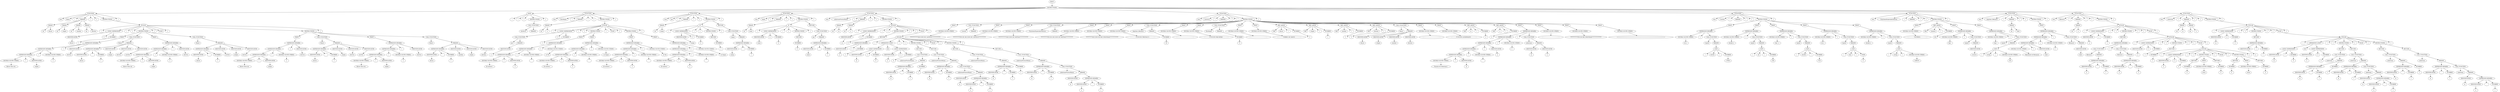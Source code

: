 digraph {
n0[label="ROOT"];
n1[label="INSTRUCTIONS"];
n0->n1;
n2[label="FUNCTION"];
n1->n2;
n3[label="func"];
n2->n3;
n4[label="Hanoi"];
n2->n4;
n5[label="("];
n2->n5;
n6[label="PARAMS"];
n2->n6;
n7[label="PARAM"];
n6->n7;
n8[label="int"];
n7->n8;
n9[label="discos"];
n7->n9;
n10[label="PARAM"];
n6->n10;
n11[label="int"];
n10->n11;
n12[label="origen"];
n10->n12;
n13[label="PARAM"];
n6->n13;
n14[label="int"];
n13->n14;
n15[label="auxiliar"];
n13->n15;
n16[label="PARAM"];
n6->n16;
n17[label="int"];
n16->n17;
n18[label="destino"];
n16->n18;
n19[label=")"];
n2->n19;
n20[label="{"];
n2->n20;
n21[label="INSTRUCTIONS"];
n2->n21;
n22[label="IF-ELSE"];
n21->n22;
n23[label="("];
n22->n23;
n24[label="LOGIC EXPRESSION"];
n22->n24;
n25[label="IDENTIFICATOR"];
n24->n25;
n26[label="discos"];
n25->n26;
n27[label="=="];
n24->n27;
n28[label="NUMBER"];
n24->n28;
n29[label="1"];
n28->n29;
n30[label=")"];
n22->n30;
n31[label="{"];
n22->n31;
n32[label="INSTRUCTIONS"];
n22->n32;
n33[label="PRINT"];
n32->n33;
n34[label="EXPRESION BINARIA"];
n33->n34;
n35[label="EXPRESION BINARIA"];
n34->n35;
n36[label="EXPRESION BINARIA"];
n35->n36;
n37[label="DOUBLE QUOTE STRING"];
n36->n37;
n38[label="Mover disco de "];
n37->n38;
n39[label="+"];
n36->n39;
n40[label="IDENTIFICATOR"];
n36->n40;
n41[label="origen"];
n40->n41;
n42[label="+"];
n35->n42;
n43[label="DOUBLE QUOTE STRING"];
n35->n43;
n44[label=" a "];
n43->n44;
n45[label="+"];
n34->n45;
n46[label="IDENTIFICATOR"];
n34->n46;
n47[label="destino"];
n46->n47;
n48[label="CALL FUNCTION"];
n32->n48;
n49[label="Hanoi"];
n48->n49;
n50[label="PARAMS"];
n48->n50;
n51[label="EXPRESION BINARIA"];
n50->n51;
n52[label="IDENTIFICATOR"];
n51->n52;
n53[label="discos"];
n52->n53;
n54[label="-"];
n51->n54;
n55[label="NUMBER"];
n51->n55;
n56[label="1"];
n55->n56;
n57[label="IDENTIFICATOR"];
n50->n57;
n58[label="origen"];
n57->n58;
n59[label="IDENTIFICATOR"];
n50->n59;
n60[label="destino"];
n59->n60;
n61[label="IDENTIFICATOR"];
n50->n61;
n62[label="auxiliar"];
n61->n62;
n63[label="PRINT"];
n32->n63;
n64[label="EXPRESION BINARIA"];
n63->n64;
n65[label="EXPRESION BINARIA"];
n64->n65;
n66[label="EXPRESION BINARIA"];
n65->n66;
n67[label="DOUBLE QUOTE STRING"];
n66->n67;
n68[label="Mover disco de "];
n67->n68;
n69[label="+"];
n66->n69;
n70[label="IDENTIFICATOR"];
n66->n70;
n71[label="origen"];
n70->n71;
n72[label="+"];
n65->n72;
n73[label="DOUBLE QUOTE STRING"];
n65->n73;
n74[label=" a "];
n73->n74;
n75[label="+"];
n64->n75;
n76[label="IDENTIFICATOR"];
n64->n76;
n77[label="destino"];
n76->n77;
n78[label="CALL FUNCTION"];
n32->n78;
n79[label="Hanoi"];
n78->n79;
n80[label="PARAMS"];
n78->n80;
n81[label="EXPRESION BINARIA"];
n80->n81;
n82[label="IDENTIFICATOR"];
n81->n82;
n83[label="discos"];
n82->n83;
n84[label="-"];
n81->n84;
n85[label="NUMBER"];
n81->n85;
n86[label="1"];
n85->n86;
n87[label="IDENTIFICATOR"];
n80->n87;
n88[label="auxiliar"];
n87->n88;
n89[label="IDENTIFICATOR"];
n80->n89;
n90[label="origen"];
n89->n90;
n91[label="IDENTIFICATOR"];
n80->n91;
n92[label="destino"];
n91->n92;
n93[label="}"];
n22->n93;
n94[label="ELSE"];
n22->n94;
n95[label="{"];
n22->n95;
n96[label="INSTRUCTIONS"];
n22->n96;
n97[label="PRINT"];
n96->n97;
n98[label="EXPRESION BINARIA"];
n97->n98;
n99[label="EXPRESION BINARIA"];
n98->n99;
n100[label="EXPRESION BINARIA"];
n99->n100;
n101[label="DOUBLE QUOTE STRING"];
n100->n101;
n102[label="Mover disco de "];
n101->n102;
n103[label="+"];
n100->n103;
n104[label="IDENTIFICATOR"];
n100->n104;
n105[label="origen"];
n104->n105;
n106[label="+"];
n99->n106;
n107[label="DOUBLE QUOTE STRING"];
n99->n107;
n108[label=" a "];
n107->n108;
n109[label="+"];
n98->n109;
n110[label="IDENTIFICATOR"];
n98->n110;
n111[label="destino"];
n110->n111;
n112[label="CALL FUNCTION"];
n96->n112;
n113[label="Hanoi"];
n112->n113;
n114[label="PARAMS"];
n112->n114;
n115[label="EXPRESION BINARIA"];
n114->n115;
n116[label="IDENTIFICATOR"];
n115->n116;
n117[label="discos"];
n116->n117;
n118[label="-"];
n115->n118;
n119[label="NUMBER"];
n115->n119;
n120[label="1"];
n119->n120;
n121[label="IDENTIFICATOR"];
n114->n121;
n122[label="origen"];
n121->n122;
n123[label="IDENTIFICATOR"];
n114->n123;
n124[label="destino"];
n123->n124;
n125[label="IDENTIFICATOR"];
n114->n125;
n126[label="auxiliar"];
n125->n126;
n127[label="PRINT"];
n96->n127;
n128[label="EXPRESION BINARIA"];
n127->n128;
n129[label="EXPRESION BINARIA"];
n128->n129;
n130[label="EXPRESION BINARIA"];
n129->n130;
n131[label="DOUBLE QUOTE STRING"];
n130->n131;
n132[label="Mover disco de "];
n131->n132;
n133[label="+"];
n130->n133;
n134[label="IDENTIFICATOR"];
n130->n134;
n135[label="origen"];
n134->n135;
n136[label="+"];
n129->n136;
n137[label="DOUBLE QUOTE STRING"];
n129->n137;
n138[label=" a "];
n137->n138;
n139[label="+"];
n128->n139;
n140[label="IDENTIFICATOR"];
n128->n140;
n141[label="destino"];
n140->n141;
n142[label="CALL FUNCTION"];
n96->n142;
n143[label="Hanoi"];
n142->n143;
n144[label="PARAMS"];
n142->n144;
n145[label="EXPRESION BINARIA"];
n144->n145;
n146[label="IDENTIFICATOR"];
n145->n146;
n147[label="discos"];
n146->n147;
n148[label="-"];
n145->n148;
n149[label="NUMBER"];
n145->n149;
n150[label="1"];
n149->n150;
n151[label="IDENTIFICATOR"];
n144->n151;
n152[label="auxiliar"];
n151->n152;
n153[label="IDENTIFICATOR"];
n144->n153;
n154[label="origen"];
n153->n154;
n155[label="IDENTIFICATOR"];
n144->n155;
n156[label="destino"];
n155->n156;
n157[label="}"];
n22->n157;
n158[label="}"];
n2->n158;
n159[label="MAIN"];
n1->n159;
n160[label="("];
n159->n160;
n161[label=")"];
n159->n161;
n162[label="{"];
n159->n162;
n163[label="INSTRUCTIONS"];
n159->n163;
n164[label="CALL FUNCTION"];
n163->n164;
n165[label="Archivo3"];
n164->n165;
n166[label="PARAMS"];
n164->n166;
n167[label="}"];
n159->n167;
n168[label="FUNCTION"];
n1->n168;
n169[label="func"];
n168->n169;
n170[label="ParoImpar"];
n168->n170;
n171[label="("];
n168->n171;
n172[label="PARAMS"];
n168->n172;
n173[label="PARAM"];
n172->n173;
n174[label="int"];
n173->n174;
n175[label="a"];
n173->n175;
n176[label=")"];
n168->n176;
n177[label="{"];
n168->n177;
n178[label="INSTRUCTIONS"];
n168->n178;
n179[label="IF-ELSE"];
n178->n179;
n180[label="("];
n179->n180;
n181[label="LOGIC EXPRESSION"];
n179->n181;
n182[label="CALL FUNCTION"];
n181->n182;
n183[label="par"];
n182->n183;
n184[label="PARAMS"];
n182->n184;
n185[label="IDENTIFICATOR"];
n184->n185;
n186[label="a"];
n185->n186;
n187[label="=="];
n181->n187;
n188[label="NUMBER"];
n181->n188;
n189[label="1"];
n188->n189;
n190[label=")"];
n179->n190;
n191[label="{"];
n179->n191;
n192[label="INSTRUCTIONS"];
n179->n192;
n193[label="PRINT"];
n192->n193;
n194[label="EXPRESION BINARIA"];
n193->n194;
n195[label="EXPRESION BINARIA"];
n194->n195;
n196[label="EXPRESION BINARIA"];
n195->n196;
n197[label="DOUBLE QUOTE STRING"];
n196->n197;
n198[label="El numero '"];
n197->n198;
n199[label="+"];
n196->n199;
n200[label="IDENTIFICATOR"];
n196->n200;
n201[label="a"];
n200->n201;
n202[label="+"];
n195->n202;
n203[label="DOUBLE QUOTE STRING"];
n195->n203;
n204[label="'"];
n203->n204;
n205[label="+"];
n194->n205;
n206[label="DOUBLE QUOTE STRING"];
n194->n206;
n207[label=" es Par"];
n206->n207;
n208[label="PRINT"];
n192->n208;
n209[label="EXPRESION BINARIA"];
n208->n209;
n210[label="EXPRESION BINARIA"];
n209->n210;
n211[label="EXPRESION BINARIA"];
n210->n211;
n212[label="DOUBLE QUOTE STRING"];
n211->n212;
n213[label="El numero '"];
n212->n213;
n214[label="+"];
n211->n214;
n215[label="IDENTIFICATOR"];
n211->n215;
n216[label="a"];
n215->n216;
n217[label="+"];
n210->n217;
n218[label="DOUBLE QUOTE STRING"];
n210->n218;
n219[label="'"];
n218->n219;
n220[label="+"];
n209->n220;
n221[label="DOUBLE QUOTE STRING"];
n209->n221;
n222[label=" es Impar"];
n221->n222;
n223[label="}"];
n179->n223;
n224[label="ELSE"];
n179->n224;
n225[label="{"];
n179->n225;
n226[label="INSTRUCTIONS"];
n179->n226;
n227[label="PRINT"];
n226->n227;
n228[label="EXPRESION BINARIA"];
n227->n228;
n229[label="EXPRESION BINARIA"];
n228->n229;
n230[label="EXPRESION BINARIA"];
n229->n230;
n231[label="DOUBLE QUOTE STRING"];
n230->n231;
n232[label="El numero '"];
n231->n232;
n233[label="+"];
n230->n233;
n234[label="IDENTIFICATOR"];
n230->n234;
n235[label="a"];
n234->n235;
n236[label="+"];
n229->n236;
n237[label="DOUBLE QUOTE STRING"];
n229->n237;
n238[label="'"];
n237->n238;
n239[label="+"];
n228->n239;
n240[label="DOUBLE QUOTE STRING"];
n228->n240;
n241[label=" es Par"];
n240->n241;
n242[label="PRINT"];
n226->n242;
n243[label="EXPRESION BINARIA"];
n242->n243;
n244[label="EXPRESION BINARIA"];
n243->n244;
n245[label="EXPRESION BINARIA"];
n244->n245;
n246[label="DOUBLE QUOTE STRING"];
n245->n246;
n247[label="El numero '"];
n246->n247;
n248[label="+"];
n245->n248;
n249[label="IDENTIFICATOR"];
n245->n249;
n250[label="a"];
n249->n250;
n251[label="+"];
n244->n251;
n252[label="DOUBLE QUOTE STRING"];
n244->n252;
n253[label="'"];
n252->n253;
n254[label="+"];
n243->n254;
n255[label="DOUBLE QUOTE STRING"];
n243->n255;
n256[label=" es Impar"];
n255->n256;
n257[label="}"];
n179->n257;
n258[label="}"];
n168->n258;
n259[label="FUNCTION"];
n1->n259;
n260[label="func"];
n259->n260;
n261[label="par"];
n259->n261;
n262[label="("];
n259->n262;
n263[label="PARAMS"];
n259->n263;
n264[label="PARAM"];
n263->n264;
n265[label="int"];
n264->n265;
n266[label="nump"];
n264->n266;
n267[label=")"];
n259->n267;
n268[label="{"];
n259->n268;
n269[label="INSTRUCTIONS"];
n259->n269;
n270[label="IF"];
n269->n270;
n271[label="("];
n270->n271;
n272[label="LOGIC EXPRESSION"];
n270->n272;
n273[label="IDENTIFICATOR"];
n272->n273;
n274[label="nump"];
n273->n274;
n275[label="=="];
n272->n275;
n276[label="NUMBER"];
n272->n276;
n277[label="0"];
n276->n277;
n278[label=")"];
n270->n278;
n279[label="{"];
n270->n279;
n280[label="INSTRUCTIONS"];
n270->n280;
n281[label="RETURN"];
n280->n281;
n282[label="NUMBER"];
n281->n282;
n283[label="1"];
n282->n283;
n284[label="}"];
n270->n284;
n285[label="RETURN"];
n269->n285;
n286[label="CALL FUNCTION"];
n285->n286;
n287[label="impar"];
n286->n287;
n288[label="PARAMS"];
n286->n288;
n289[label="EXPRESION BINARIA"];
n288->n289;
n290[label="IDENTIFICATOR"];
n289->n290;
n291[label="nump"];
n290->n291;
n292[label="-"];
n289->n292;
n293[label="NUMBER"];
n289->n293;
n294[label="1"];
n293->n294;
n295[label="}"];
n259->n295;
n296[label="FUNCTION"];
n1->n296;
n297[label="func"];
n296->n297;
n298[label="impar"];
n296->n298;
n299[label="("];
n296->n299;
n300[label="PARAMS"];
n296->n300;
n301[label="PARAM"];
n300->n301;
n302[label="int"];
n301->n302;
n303[label="numi"];
n301->n303;
n304[label=")"];
n296->n304;
n305[label="{"];
n296->n305;
n306[label="INSTRUCTIONS"];
n296->n306;
n307[label="IF"];
n306->n307;
n308[label="("];
n307->n308;
n309[label="LOGIC EXPRESSION"];
n307->n309;
n310[label="IDENTIFICATOR"];
n309->n310;
n311[label="numi"];
n310->n311;
n312[label="=="];
n309->n312;
n313[label="NUMBER"];
n309->n313;
n314[label="0"];
n313->n314;
n315[label=")"];
n307->n315;
n316[label="{"];
n307->n316;
n317[label="INSTRUCTIONS"];
n307->n317;
n318[label="RETURN"];
n317->n318;
n319[label="NUMBER"];
n318->n319;
n320[label="0"];
n319->n320;
n321[label="}"];
n307->n321;
n322[label="RETURN"];
n306->n322;
n323[label="CALL FUNCTION"];
n322->n323;
n324[label="par"];
n323->n324;
n325[label="PARAMS"];
n323->n325;
n326[label="EXPRESION BINARIA"];
n325->n326;
n327[label="IDENTIFICATOR"];
n326->n327;
n328[label="numi"];
n327->n328;
n329[label="-"];
n326->n329;
n330[label="NUMBER"];
n326->n330;
n331[label="1"];
n330->n331;
n332[label="}"];
n296->n332;
n333[label="FUNCTION"];
n1->n333;
n334[label="func"];
n333->n334;
n335[label="ackermanPuntosMenos"];
n333->n335;
n336[label="("];
n333->n336;
n337[label="PARAMS"];
n333->n337;
n338[label="PARAM"];
n337->n338;
n339[label="int"];
n338->n339;
n340[label="m"];
n338->n340;
n341[label="PARAM"];
n337->n341;
n342[label="int"];
n341->n342;
n343[label="n"];
n341->n343;
n344[label=")"];
n333->n344;
n345[label="{"];
n333->n345;
n346[label="INSTRUCTIONS"];
n333->n346;
n347[label="IF-ELSE"];
n346->n347;
n348[label="("];
n347->n348;
n349[label="LOGIC EXPRESSION"];
n347->n349;
n350[label="IDENTIFICATOR"];
n349->n350;
n351[label="m"];
n350->n351;
n352[label="=="];
n349->n352;
n353[label="NUMBER"];
n349->n353;
n354[label="0"];
n353->n354;
n355[label=")"];
n347->n355;
n356[label="{"];
n347->n356;
n357[label="INSTRUCTIONS"];
n347->n357;
n358[label="RETURN"];
n357->n358;
n359[label="EXPRESION BINARIA"];
n358->n359;
n360[label="IDENTIFICATOR"];
n359->n360;
n361[label="n"];
n360->n361;
n362[label="+"];
n359->n362;
n363[label="NUMBER"];
n359->n363;
n364[label="1"];
n363->n364;
n365[label="}"];
n347->n365;
n366[label="{"];
n347->n366;
n367[label="ELSE"];
n347->n367;
n368[label="IF-ELSE"];
n367->n368;
n369[label="("];
n368->n369;
n370[label="OPERATION LOGIC"];
n368->n370;
n371[label="LOGIC EXPRESSION"];
n370->n371;
n372[label="IDENTIFICATOR"];
n371->n372;
n373[label="m"];
n372->n373;
n374[label=">"];
n371->n374;
n375[label="NUMBER"];
n371->n375;
n376[label="0"];
n375->n376;
n377[label="&&"];
n370->n377;
n378[label="LOGIC EXPRESSION"];
n370->n378;
n379[label="IDENTIFICATOR"];
n378->n379;
n380[label="n"];
n379->n380;
n381[label="=="];
n378->n381;
n382[label="NUMBER"];
n378->n382;
n383[label="0"];
n382->n383;
n384[label=")"];
n368->n384;
n385[label="{"];
n368->n385;
n386[label="INSTRUCTIONS"];
n368->n386;
n387[label="RETURN"];
n386->n387;
n388[label="CALL FUNCTION"];
n387->n388;
n389[label="ackermanPuntosMenos"];
n388->n389;
n390[label="PARAMS"];
n388->n390;
n391[label="EXPRESION BINARIA"];
n390->n391;
n392[label="IDENTIFICATOR"];
n391->n392;
n393[label="m"];
n392->n393;
n394[label="-"];
n391->n394;
n395[label="NUMBER"];
n391->n395;
n396[label="1"];
n395->n396;
n397[label="NUMBER"];
n390->n397;
n398[label="1"];
n397->n398;
n399[label="RETURN"];
n386->n399;
n400[label="CALL FUNCTION"];
n399->n400;
n401[label="ackermanPuntosMenos"];
n400->n401;
n402[label="PARAMS"];
n400->n402;
n403[label="EXPRESION BINARIA"];
n402->n403;
n404[label="IDENTIFICATOR"];
n403->n404;
n405[label="m"];
n404->n405;
n406[label="-"];
n403->n406;
n407[label="NUMBER"];
n403->n407;
n408[label="1"];
n407->n408;
n409[label="CALL FUNCTION"];
n402->n409;
n410[label="ackermanPuntosMenos"];
n409->n410;
n411[label="PARAMS"];
n409->n411;
n412[label="IDENTIFICATOR"];
n411->n412;
n413[label="m"];
n412->n413;
n414[label="EXPRESION BINARIA"];
n411->n414;
n415[label="IDENTIFICATOR"];
n414->n415;
n416[label="n"];
n415->n416;
n417[label="-"];
n414->n417;
n418[label="NUMBER"];
n414->n418;
n419[label="1"];
n418->n419;
n420[label="}"];
n368->n420;
n421[label="ELSE"];
n368->n421;
n422[label="{"];
n368->n422;
n423[label="INSTRUCTIONS"];
n368->n423;
n424[label="RETURN"];
n423->n424;
n425[label="CALL FUNCTION"];
n424->n425;
n426[label="ackermanPuntosMenos"];
n425->n426;
n427[label="PARAMS"];
n425->n427;
n428[label="EXPRESION BINARIA"];
n427->n428;
n429[label="IDENTIFICATOR"];
n428->n429;
n430[label="m"];
n429->n430;
n431[label="-"];
n428->n431;
n432[label="NUMBER"];
n428->n432;
n433[label="1"];
n432->n433;
n434[label="NUMBER"];
n427->n434;
n435[label="1"];
n434->n435;
n436[label="RETURN"];
n423->n436;
n437[label="CALL FUNCTION"];
n436->n437;
n438[label="ackermanPuntosMenos"];
n437->n438;
n439[label="PARAMS"];
n437->n439;
n440[label="EXPRESION BINARIA"];
n439->n440;
n441[label="IDENTIFICATOR"];
n440->n441;
n442[label="m"];
n441->n442;
n443[label="-"];
n440->n443;
n444[label="NUMBER"];
n440->n444;
n445[label="1"];
n444->n445;
n446[label="CALL FUNCTION"];
n439->n446;
n447[label="ackermanPuntosMenos"];
n446->n447;
n448[label="PARAMS"];
n446->n448;
n449[label="IDENTIFICATOR"];
n448->n449;
n450[label="m"];
n449->n450;
n451[label="EXPRESION BINARIA"];
n448->n451;
n452[label="IDENTIFICATOR"];
n451->n452;
n453[label="n"];
n452->n453;
n454[label="-"];
n451->n454;
n455[label="NUMBER"];
n451->n455;
n456[label="1"];
n455->n456;
n457[label="}"];
n368->n457;
n458[label="}"];
n347->n458;
n459[label="}"];
n333->n459;
n460[label="FUNCTION"];
n1->n460;
n461[label="func"];
n460->n461;
n462[label="Archivo3"];
n460->n462;
n463[label="("];
n460->n463;
n464[label="PARAMS"];
n460->n464;
n465[label=")"];
n460->n465;
n466[label="{"];
n460->n466;
n467[label="INSTRUCTIONS"];
n460->n467;
n468[label="PRINT"];
n467->n468;
n469[label="DOUBLE QUOTE STRING"];
n468->n469;
n470[label="**************SECCION DE CASTEOS***************"];
n469->n470;
n471[label="CALL FUNCTION"];
n467->n471;
n472[label="Casteos"];
n471->n472;
n473[label="PARAMS"];
n471->n473;
n474[label="PRINT"];
n467->n474;
n475[label="DOUBLE QUOTE STRING"];
n474->n475;
n476[label="************FIN DE SECCION DE CASTEOS*************"];
n475->n476;
n477[label="PRINT"];
n467->n477;
n478[label="DOUBLE QUOTE STRING"];
n477->n478;
n479[label="**************SECCION DE NATIVAS***************"];
n478->n479;
n480[label="CALL FUNCTION"];
n467->n480;
n481[label="FuncionesEspecialesNativas"];
n480->n481;
n482[label="PARAMS"];
n480->n482;
n483[label="PRINT"];
n467->n483;
n484[label="DOUBLE QUOTE STRING"];
n483->n484;
n485[label="************FIN DE SECCION DE NATIVAS*************"];
n484->n485;
n486[label="PRINT"];
n467->n486;
n487[label="DOUBLE QUOTE STRING"];
n486->n487;
n488[label="***********SECCION DE RECURSIVIDAD***************"];
n487->n488;
n489[label="PRINT"];
n467->n489;
n490[label="DOUBLE QUOTE STRING"];
n489->n490;
n491[label="---------------FUNCION FIBONACCI-----------------"];
n490->n491;
n492[label="CALL FUNCTION"];
n467->n492;
n493[label="imprimir_fibonacci"];
n492->n493;
n494[label="PARAMS"];
n492->n494;
n495[label="NUMBER"];
n494->n495;
n496[label="20"];
n495->n496;
n497[label="PRINT"];
n467->n497;
n498[label="DOUBLE QUOTE STRING"];
n497->n498;
n499[label="-------------------------------------------------"];
n498->n499;
n500[label="PRINT"];
n467->n500;
n501[label="DOUBLE QUOTE STRING"];
n500->n501;
n502[label="---------------FUNCION PAR-IMPAR-----------------"];
n501->n502;
n503[label="CALL FUNCTION"];
n467->n503;
n504[label="ParoImpar"];
n503->n504;
n505[label="PARAMS"];
n503->n505;
n506[label="NUMBER"];
n505->n506;
n507[label="71"];
n506->n507;
n508[label="PRINT"];
n467->n508;
n509[label="DOUBLE QUOTE STRING"];
n508->n509;
n510[label="-------------------------------------------------"];
n509->n510;
n511[label="PRINT"];
n467->n511;
n512[label="DOUBLE QUOTE STRING"];
n511->n512;
n513[label="----------------TORRES DE HANOI------------------"];
n512->n513;
n514[label="DEF_ASIGN"];
n467->n514;
n515[label="VAR"];
n514->n515;
n516[label="discos"];
n514->n516;
n517[label="="];
n514->n517;
n518[label="NUMBER"];
n514->n518;
n519[label="3"];
n518->n519;
n520[label="DEF_ASIGN"];
n467->n520;
n521[label="VAR"];
n520->n521;
n522[label="origen"];
n520->n522;
n523[label="="];
n520->n523;
n524[label="NUMBER"];
n520->n524;
n525[label="1"];
n524->n525;
n526[label="DEF_ASIGN"];
n467->n526;
n527[label="VAR"];
n526->n527;
n528[label="auxiliar"];
n526->n528;
n529[label="="];
n526->n529;
n530[label="NUMBER"];
n526->n530;
n531[label="2"];
n530->n531;
n532[label="DEF_ASIGN"];
n467->n532;
n533[label="VAR"];
n532->n533;
n534[label="destino"];
n532->n534;
n535[label="="];
n532->n535;
n536[label="NUMBER"];
n532->n536;
n537[label="3"];
n536->n537;
n538[label="CALL FUNCTION"];
n467->n538;
n539[label="Hanoi"];
n538->n539;
n540[label="PARAMS"];
n538->n540;
n541[label="IDENTIFICATOR"];
n540->n541;
n542[label="discos"];
n541->n542;
n543[label="IDENTIFICATOR"];
n540->n543;
n544[label="origen"];
n543->n544;
n545[label="IDENTIFICATOR"];
n540->n545;
n546[label="auxiliar"];
n545->n546;
n547[label="IDENTIFICATOR"];
n540->n547;
n548[label="destino"];
n547->n548;
n549[label="PRINT"];
n467->n549;
n550[label="DOUBLE QUOTE STRING"];
n549->n550;
n551[label="-------------------------------------------------"];
n550->n551;
n552[label="PRINT"];
n467->n552;
n553[label="DOUBLE QUOTE STRING"];
n552->n553;
n554[label="---------------FUNCION ACKERMANN-----------------"];
n553->n554;
n555[label="DEF_ASIGN"];
n467->n555;
n556[label="VAR"];
n555->n556;
n557[label="m"];
n555->n557;
n558[label="="];
n555->n558;
n559[label="NUMBER"];
n555->n559;
n560[label="3"];
n559->n560;
n561[label="DEF_ASIGN"];
n467->n561;
n562[label="VAR"];
n561->n562;
n563[label="n"];
n561->n563;
n564[label="="];
n561->n564;
n565[label="NUMBER"];
n561->n565;
n566[label="4"];
n565->n566;
n567[label="PRINT"];
n467->n567;
n568[label="EXPRESION BINARIA"];
n567->n568;
n569[label="EXPRESION BINARIA"];
n568->n569;
n570[label="EXPRESION BINARIA"];
n569->n570;
n571[label="EXPRESION BINARIA"];
n570->n571;
n572[label="EXPRESION BINARIA"];
n571->n572;
n573[label="DOUBLE QUOTE STRING"];
n572->n573;
n574[label="Funcion de Ackerman ("];
n573->n574;
n575[label="+"];
n572->n575;
n576[label="IDENTIFICATOR"];
n572->n576;
n577[label="m"];
n576->n577;
n578[label="+"];
n571->n578;
n579[label="DOUBLE QUOTE STRING"];
n571->n579;
n580[label=", "];
n579->n580;
n581[label="+"];
n570->n581;
n582[label="IDENTIFICATOR"];
n570->n582;
n583[label="n"];
n582->n583;
n584[label="+"];
n569->n584;
n585[label="DOUBLE QUOTE STRING"];
n569->n585;
n586[label=") = "];
n585->n586;
n587[label="+"];
n568->n587;
n588[label="CALL FUNCTION"];
n568->n588;
n589[label="ackerman"];
n588->n589;
n590[label="PARAMS"];
n588->n590;
n591[label="IDENTIFICATOR"];
n590->n591;
n592[label="m"];
n591->n592;
n593[label="IDENTIFICATOR"];
n590->n593;
n594[label="n"];
n593->n594;
n595[label="PRINT"];
n467->n595;
n596[label="DOUBLE QUOTE STRING"];
n595->n596;
n597[label="-------------------------------------------------"];
n596->n597;
n598[label="PRINT"];
n467->n598;
n599[label="DOUBLE QUOTE STRING"];
n598->n599;
n600[label="*************FIN DE RECURSIVIDAD*****************"];
n599->n600;
n601[label="PRINT"];
n467->n601;
n602[label="DOUBLE QUOTE STRING"];
n601->n602;
n603[label="================================================="];
n602->n603;
n604[label="}"];
n460->n604;
n605[label="FUNCTION"];
n1->n605;
n606[label="func"];
n605->n606;
n607[label="Casteos"];
n605->n607;
n608[label="("];
n605->n608;
n609[label="PARAMS"];
n605->n609;
n610[label=")"];
n605->n610;
n611[label="{"];
n605->n611;
n612[label="INSTRUCTIONS"];
n605->n612;
n613[label="PRINT"];
n612->n613;
n614[label="EXPRESION BINARIA"];
n613->n614;
n615[label="DOUBLE QUOTE STRING"];
n614->n615;
n616[label="int a "];
n615->n616;
n617[label="+"];
n614->n617;
n618[label="CALL FUNCTION"];
n614->n618;
n619[label="typeof"];
n618->n619;
n620[label="PARAMS"];
n618->n620;
n621[label="CAST"];
n620->n621;
n622[label="("];
n621->n622;
n623[label="double"];
n621->n623;
n624[label=")"];
n621->n624;
n625[label="NUMBER"];
n621->n625;
n626[label="1789.0"];
n625->n626;
n627[label="PRINT"];
n612->n627;
n628[label="EXPRESION BINARIA"];
n627->n628;
n629[label="DOUBLE QUOTE STRING"];
n628->n629;
n630[label="double a "];
n629->n630;
n631[label="+"];
n628->n631;
n632[label="CALL FUNCTION"];
n628->n632;
n633[label="typeof"];
n632->n633;
n634[label="PARAMS"];
n632->n634;
n635[label="CAST"];
n634->n635;
n636[label="("];
n635->n636;
n637[label="int"];
n635->n637;
n638[label=")"];
n635->n638;
n639[label="NUMBER"];
n635->n639;
n640[label="258"];
n639->n640;
n641[label="PRINT"];
n612->n641;
n642[label="EXPRESION BINARIA"];
n641->n642;
n643[label="DOUBLE QUOTE STRING"];
n642->n643;
n644[label="char  a "];
n643->n644;
n645[label="+"];
n642->n645;
n646[label="CALL FUNCTION"];
n642->n646;
n647[label="typeof"];
n646->n647;
n648[label="PARAMS"];
n646->n648;
n649[label="CAST"];
n648->n649;
n650[label="("];
n649->n650;
n651[label="double"];
n649->n651;
n652[label=")"];
n649->n652;
n653[label="NUMBER"];
n649->n653;
n654[label="70.0"];
n653->n654;
n655[label="PRINT"];
n612->n655;
n656[label="EXPRESION BINARIA"];
n655->n656;
n657[label="DOUBLE QUOTE STRING"];
n656->n657;
n658[label="int a "];
n657->n658;
n659[label="+"];
n656->n659;
n660[label="CALL FUNCTION"];
n656->n660;
n661[label="typeof"];
n660->n661;
n662[label="PARAMS"];
n660->n662;
n663[label="CAST"];
n662->n663;
n664[label="("];
n663->n664;
n665[label="char"];
n663->n665;
n666[label=")"];
n663->n666;
n667[label="CHAR"];
n663->n667;
n668[label="b"];
n667->n668;
n669[label="PRINT"];
n612->n669;
n670[label="EXPRESION BINARIA"];
n669->n670;
n671[label="DOUBLE QUOTE STRING"];
n670->n671;
n672[label="double a "];
n671->n672;
n673[label="+"];
n670->n673;
n674[label="CALL FUNCTION"];
n670->n674;
n675[label="typeof"];
n674->n675;
n676[label="PARAMS"];
n674->n676;
n677[label="CAST"];
n676->n677;
n678[label="("];
n677->n678;
n679[label="string"];
n677->n679;
n680[label=")"];
n677->n680;
n681[label="DOUBLE QUOTE STRING"];
n677->n681;
n682[label="2589.97"];
n681->n682;
n683[label="}"];
n605->n683;
n684[label="FUNCTION"];
n1->n684;
n685[label="func"];
n684->n685;
n686[label="FuncionesEspecialesNativas"];
n684->n686;
n687[label="("];
n684->n687;
n688[label="PARAMS"];
n684->n688;
n689[label=")"];
n684->n689;
n690[label="{"];
n684->n690;
n691[label="INSTRUCTIONS"];
n684->n691;
n692[label="PRINT"];
n691->n692;
n693[label="DOUBLE QUOTE STRING"];
n692->n693;
n694[label="------------------TOSTRING-------------------"];
n693->n694;
n695[label="DEF_ASIGN"];
n691->n695;
n696[label="VAR"];
n695->n696;
n697[label="numero"];
n695->n697;
n698[label="="];
n695->n698;
n699[label="NUMBER"];
n695->n699;
n700[label="105"];
n699->n700;
n701[label="PRINT"];
n691->n701;
n702[label="EXPRESION BINARIA"];
n701->n702;
n703[label="DOUBLE QUOTE STRING"];
n702->n703;
n704[label="tipo: "];
n703->n704;
n705[label="+"];
n702->n705;
n706[label="CALL FUNCTION"];
n702->n706;
n707[label="typeof"];
n706->n707;
n708[label="PARAMS"];
n706->n708;
n709[label="IDENTIFICATOR"];
n708->n709;
n710[label="numero"];
n709->n710;
n711[label="PRINT"];
n691->n711;
n712[label="EXPRESION BINARIA"];
n711->n712;
n713[label="DOUBLE QUOTE STRING"];
n712->n713;
n714[label="tipo: "];
n713->n714;
n715[label="+"];
n712->n715;
n716[label="CALL FUNCTION"];
n712->n716;
n717[label="typeof"];
n716->n717;
n718[label="PARAMS"];
n716->n718;
n719[label="CAST"];
n718->n719;
n720[label="("];
n719->n720;
n721[label="string"];
n719->n721;
n722[label=")"];
n719->n722;
n723[label="DOUBLE QUOTE STRING"];
n719->n723;
n724[label="105"];
n723->n724;
n725[label="}"];
n684->n725;
n726[label="FUNCTION"];
n1->n726;
n727[label="func"];
n726->n727;
n728[label="imprimir_fibonacci"];
n726->n728;
n729[label="("];
n726->n729;
n730[label="PARAMS"];
n726->n730;
n731[label="PARAM"];
n730->n731;
n732[label="int"];
n731->n732;
n733[label="valor"];
n731->n733;
n734[label=")"];
n726->n734;
n735[label="{"];
n726->n735;
n736[label="INSTRUCTIONS"];
n726->n736;
n737[label="PRINT"];
n736->n737;
n738[label="EXPRESION BINARIA"];
n737->n738;
n739[label="EXPRESION BINARIA"];
n738->n739;
n740[label="EXPRESION BINARIA"];
n739->n740;
n741[label="DOUBLE QUOTE STRING"];
n740->n741;
n742[label="Resultado de fibonacci("];
n741->n742;
n743[label="+"];
n740->n743;
n744[label="IDENTIFICATOR"];
n740->n744;
n745[label="valor"];
n744->n745;
n746[label="+"];
n739->n746;
n747[label="DOUBLE QUOTE STRING"];
n739->n747;
n748[label=") = "];
n747->n748;
n749[label="+"];
n738->n749;
n750[label="CALL FUNCTION"];
n738->n750;
n751[label="fibonacci"];
n750->n751;
n752[label="PARAMS"];
n750->n752;
n753[label="IDENTIFICATOR"];
n752->n753;
n754[label="valor"];
n753->n754;
n755[label="}"];
n726->n755;
n756[label="FUNCTION"];
n1->n756;
n757[label="func"];
n756->n757;
n758[label="fibonacci"];
n756->n758;
n759[label="("];
n756->n759;
n760[label="PARAMS"];
n756->n760;
n761[label="PARAM"];
n760->n761;
n762[label="int"];
n761->n762;
n763[label="n"];
n761->n763;
n764[label=")"];
n756->n764;
n765[label="{"];
n756->n765;
n766[label="INSTRUCTIONS"];
n756->n766;
n767[label="IF-ELSE"];
n766->n767;
n768[label="("];
n767->n768;
n769[label="LOGIC EXPRESSION"];
n767->n769;
n770[label="IDENTIFICATOR"];
n769->n770;
n771[label="n"];
n770->n771;
n772[label=">"];
n769->n772;
n773[label="NUMBER"];
n769->n773;
n774[label="1"];
n773->n774;
n775[label=")"];
n767->n775;
n776[label="{"];
n767->n776;
n777[label="INSTRUCTIONS"];
n767->n777;
n778[label="RETURN"];
n777->n778;
n779[label="EXPRESION BINARIA"];
n778->n779;
n780[label="CALL FUNCTION"];
n779->n780;
n781[label="fibonacci"];
n780->n781;
n782[label="PARAMS"];
n780->n782;
n783[label="EXPRESION BINARIA"];
n782->n783;
n784[label="IDENTIFICATOR"];
n783->n784;
n785[label="n"];
n784->n785;
n786[label="-"];
n783->n786;
n787[label="NUMBER"];
n783->n787;
n788[label="1"];
n787->n788;
n789[label="+"];
n779->n789;
n790[label="CALL FUNCTION"];
n779->n790;
n791[label="fibonacci"];
n790->n791;
n792[label="PARAMS"];
n790->n792;
n793[label="EXPRESION BINARIA"];
n792->n793;
n794[label="IDENTIFICATOR"];
n793->n794;
n795[label="n"];
n794->n795;
n796[label="-"];
n793->n796;
n797[label="NUMBER"];
n793->n797;
n798[label="2"];
n797->n798;
n799[label="}"];
n767->n799;
n800[label="{"];
n767->n800;
n801[label="ELSE"];
n767->n801;
n802[label="IF-ELSE"];
n801->n802;
n803[label="("];
n802->n803;
n804[label="LOGIC EXPRESSION"];
n802->n804;
n805[label="IDENTIFICATOR"];
n804->n805;
n806[label="n"];
n805->n806;
n807[label="=="];
n804->n807;
n808[label="NUMBER"];
n804->n808;
n809[label="1"];
n808->n809;
n810[label=")"];
n802->n810;
n811[label="{"];
n802->n811;
n812[label="INSTRUCTIONS"];
n802->n812;
n813[label="RETURN"];
n812->n813;
n814[label="NUMBER"];
n813->n814;
n815[label="1"];
n814->n815;
n816[label="}"];
n802->n816;
n817[label="{"];
n802->n817;
n818[label="ELSE"];
n802->n818;
n819[label="IF-ELSE"];
n818->n819;
n820[label="("];
n819->n820;
n821[label="LOGIC EXPRESSION"];
n819->n821;
n822[label="IDENTIFICATOR"];
n821->n822;
n823[label="n"];
n822->n823;
n824[label="=="];
n821->n824;
n825[label="NUMBER"];
n821->n825;
n826[label="0"];
n825->n826;
n827[label=")"];
n819->n827;
n828[label="{"];
n819->n828;
n829[label="INSTRUCTIONS"];
n819->n829;
n830[label="RETURN"];
n829->n830;
n831[label="NUMBER"];
n830->n831;
n832[label="0"];
n831->n832;
n833[label="PRINT"];
n829->n833;
n834[label="DOUBLE QUOTE STRING"];
n833->n834;
n835[label="error"];
n834->n835;
n836[label="RETURN"];
n829->n836;
n837[label="NUMBER"];
n836->n837;
n838[label="0"];
n837->n838;
n839[label="}"];
n819->n839;
n840[label="ELSE"];
n819->n840;
n841[label="{"];
n819->n841;
n842[label="INSTRUCTIONS"];
n819->n842;
n843[label="RETURN"];
n842->n843;
n844[label="NUMBER"];
n843->n844;
n845[label="0"];
n844->n845;
n846[label="PRINT"];
n842->n846;
n847[label="DOUBLE QUOTE STRING"];
n846->n847;
n848[label="error"];
n847->n848;
n849[label="RETURN"];
n842->n849;
n850[label="NUMBER"];
n849->n850;
n851[label="0"];
n850->n851;
n852[label="}"];
n819->n852;
n853[label="}"];
n802->n853;
n854[label="}"];
n767->n854;
n855[label="}"];
n756->n855;
n856[label="FUNCTION"];
n1->n856;
n857[label="func"];
n856->n857;
n858[label="ackerman"];
n856->n858;
n859[label="("];
n856->n859;
n860[label="PARAMS"];
n856->n860;
n861[label="PARAM"];
n860->n861;
n862[label="int"];
n861->n862;
n863[label="m"];
n861->n863;
n864[label="PARAM"];
n860->n864;
n865[label="int"];
n864->n865;
n866[label="n"];
n864->n866;
n867[label=")"];
n856->n867;
n868[label="{"];
n856->n868;
n869[label="INSTRUCTIONS"];
n856->n869;
n870[label="IF-ELSE"];
n869->n870;
n871[label="("];
n870->n871;
n872[label="LOGIC EXPRESSION"];
n870->n872;
n873[label="IDENTIFICATOR"];
n872->n873;
n874[label="m"];
n873->n874;
n875[label="=="];
n872->n875;
n876[label="NUMBER"];
n872->n876;
n877[label="0"];
n876->n877;
n878[label=")"];
n870->n878;
n879[label="{"];
n870->n879;
n880[label="INSTRUCTIONS"];
n870->n880;
n881[label="RETURN"];
n880->n881;
n882[label="EXPRESION BINARIA"];
n881->n882;
n883[label="IDENTIFICATOR"];
n882->n883;
n884[label="n"];
n883->n884;
n885[label="+"];
n882->n885;
n886[label="NUMBER"];
n882->n886;
n887[label="1"];
n886->n887;
n888[label="}"];
n870->n888;
n889[label="{"];
n870->n889;
n890[label="ELSE"];
n870->n890;
n891[label="IF-ELSE"];
n890->n891;
n892[label="("];
n891->n892;
n893[label="OPERATION LOGIC"];
n891->n893;
n894[label="LOGIC EXPRESSION"];
n893->n894;
n895[label="IDENTIFICATOR"];
n894->n895;
n896[label="m"];
n895->n896;
n897[label=">"];
n894->n897;
n898[label="NUMBER"];
n894->n898;
n899[label="0"];
n898->n899;
n900[label="&&"];
n893->n900;
n901[label="LOGIC EXPRESSION"];
n893->n901;
n902[label="IDENTIFICATOR"];
n901->n902;
n903[label="n"];
n902->n903;
n904[label="=="];
n901->n904;
n905[label="NUMBER"];
n901->n905;
n906[label="0"];
n905->n906;
n907[label=")"];
n891->n907;
n908[label="{"];
n891->n908;
n909[label="INSTRUCTIONS"];
n891->n909;
n910[label="RETURN"];
n909->n910;
n911[label="CALL FUNCTION"];
n910->n911;
n912[label="ackerman"];
n911->n912;
n913[label="PARAMS"];
n911->n913;
n914[label="EXPRESION BINARIA"];
n913->n914;
n915[label="IDENTIFICATOR"];
n914->n915;
n916[label="m"];
n915->n916;
n917[label="-"];
n914->n917;
n918[label="NUMBER"];
n914->n918;
n919[label="1"];
n918->n919;
n920[label="NUMBER"];
n913->n920;
n921[label="1"];
n920->n921;
n922[label="RETURN"];
n909->n922;
n923[label="CALL FUNCTION"];
n922->n923;
n924[label="ackerman"];
n923->n924;
n925[label="PARAMS"];
n923->n925;
n926[label="EXPRESION BINARIA"];
n925->n926;
n927[label="IDENTIFICATOR"];
n926->n927;
n928[label="m"];
n927->n928;
n929[label="-"];
n926->n929;
n930[label="NUMBER"];
n926->n930;
n931[label="1"];
n930->n931;
n932[label="CALL FUNCTION"];
n925->n932;
n933[label="ackerman"];
n932->n933;
n934[label="PARAMS"];
n932->n934;
n935[label="IDENTIFICATOR"];
n934->n935;
n936[label="m"];
n935->n936;
n937[label="EXPRESION BINARIA"];
n934->n937;
n938[label="IDENTIFICATOR"];
n937->n938;
n939[label="n"];
n938->n939;
n940[label="-"];
n937->n940;
n941[label="NUMBER"];
n937->n941;
n942[label="1"];
n941->n942;
n943[label="}"];
n891->n943;
n944[label="ELSE"];
n891->n944;
n945[label="{"];
n891->n945;
n946[label="INSTRUCTIONS"];
n891->n946;
n947[label="RETURN"];
n946->n947;
n948[label="CALL FUNCTION"];
n947->n948;
n949[label="ackerman"];
n948->n949;
n950[label="PARAMS"];
n948->n950;
n951[label="EXPRESION BINARIA"];
n950->n951;
n952[label="IDENTIFICATOR"];
n951->n952;
n953[label="m"];
n952->n953;
n954[label="-"];
n951->n954;
n955[label="NUMBER"];
n951->n955;
n956[label="1"];
n955->n956;
n957[label="NUMBER"];
n950->n957;
n958[label="1"];
n957->n958;
n959[label="RETURN"];
n946->n959;
n960[label="CALL FUNCTION"];
n959->n960;
n961[label="ackerman"];
n960->n961;
n962[label="PARAMS"];
n960->n962;
n963[label="EXPRESION BINARIA"];
n962->n963;
n964[label="IDENTIFICATOR"];
n963->n964;
n965[label="m"];
n964->n965;
n966[label="-"];
n963->n966;
n967[label="NUMBER"];
n963->n967;
n968[label="1"];
n967->n968;
n969[label="CALL FUNCTION"];
n962->n969;
n970[label="ackerman"];
n969->n970;
n971[label="PARAMS"];
n969->n971;
n972[label="IDENTIFICATOR"];
n971->n972;
n973[label="m"];
n972->n973;
n974[label="EXPRESION BINARIA"];
n971->n974;
n975[label="IDENTIFICATOR"];
n974->n975;
n976[label="n"];
n975->n976;
n977[label="-"];
n974->n977;
n978[label="NUMBER"];
n974->n978;
n979[label="1"];
n978->n979;
n980[label="}"];
n891->n980;
n981[label="}"];
n870->n981;
n982[label="}"];
n856->n982;
}